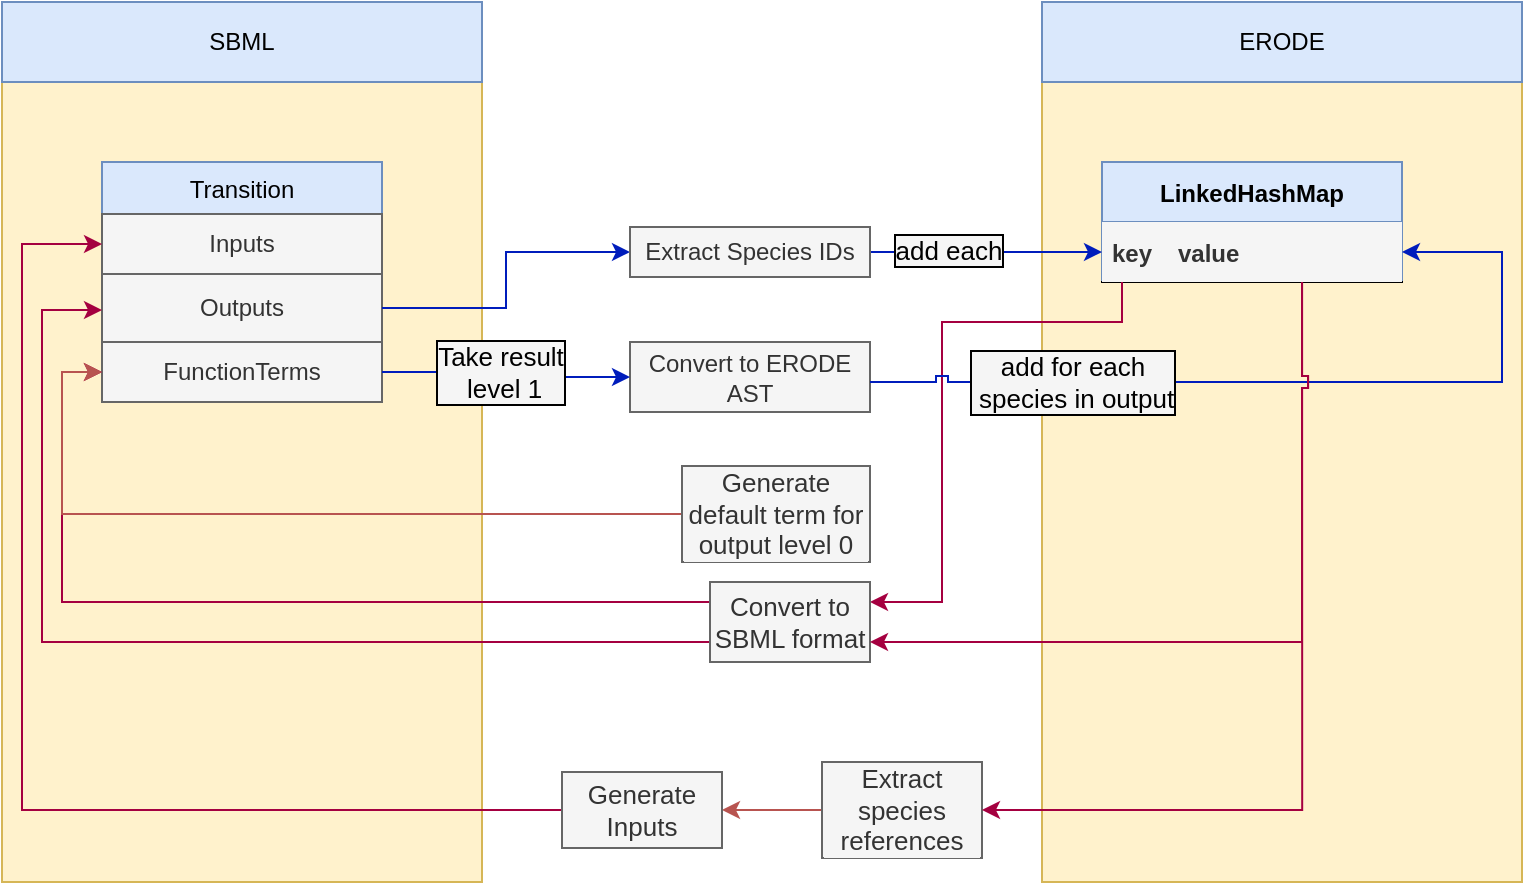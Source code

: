 <mxfile version="14.4.3" type="device"><diagram id="2Vy9mR65RWkLJqfgtcw1" name="Page-1"><mxGraphModel dx="1185" dy="685" grid="1" gridSize="10" guides="1" tooltips="1" connect="1" arrows="1" fold="1" page="1" pageScale="1" pageWidth="827" pageHeight="583" math="0" shadow="0"><root><mxCell id="0"/><mxCell id="1" parent="0"/><mxCell id="Dk2dMejV5qupkGmBQ6ot-1" value="" style="rounded=0;whiteSpace=wrap;html=1;fillColor=#fff2cc;strokeColor=#d6b656;" parent="1" vertex="1"><mxGeometry x="40" y="40" width="240" height="440" as="geometry"/></mxCell><mxCell id="Dk2dMejV5qupkGmBQ6ot-2" value="" style="rounded=0;whiteSpace=wrap;html=1;fillColor=#fff2cc;strokeColor=#d6b656;" parent="1" vertex="1"><mxGeometry x="560" y="40" width="240" height="440" as="geometry"/></mxCell><mxCell id="Dk2dMejV5qupkGmBQ6ot-3" value="SBML" style="rounded=0;whiteSpace=wrap;html=1;fillColor=#dae8fc;strokeColor=#6c8ebf;" parent="1" vertex="1"><mxGeometry x="40" y="40" width="240" height="40" as="geometry"/></mxCell><mxCell id="Dk2dMejV5qupkGmBQ6ot-4" value="ERODE" style="rounded=0;whiteSpace=wrap;html=1;fillColor=#dae8fc;strokeColor=#6c8ebf;" parent="1" vertex="1"><mxGeometry x="560" y="40" width="240" height="40" as="geometry"/></mxCell><mxCell id="Dk2dMejV5qupkGmBQ6ot-10" value="Transition" style="swimlane;fontStyle=0;childLayout=stackLayout;horizontal=1;startSize=26;fillColor=#dae8fc;horizontalStack=0;resizeParent=1;resizeParentMax=0;resizeLast=0;collapsible=1;marginBottom=0;strokeColor=#6c8ebf;" parent="1" vertex="1"><mxGeometry x="90" y="120" width="140" height="120" as="geometry"/></mxCell><mxCell id="Dk2dMejV5qupkGmBQ6ot-9" value="Inputs" style="rounded=0;whiteSpace=wrap;html=1;fillColor=#f5f5f5;strokeColor=#666666;fontColor=#333333;" parent="Dk2dMejV5qupkGmBQ6ot-10" vertex="1"><mxGeometry y="26" width="140" height="30" as="geometry"/></mxCell><mxCell id="Dk2dMejV5qupkGmBQ6ot-14" value="Outputs" style="rounded=0;whiteSpace=wrap;html=1;fillColor=#f5f5f5;strokeColor=#666666;fontColor=#333333;" parent="Dk2dMejV5qupkGmBQ6ot-10" vertex="1"><mxGeometry y="56" width="140" height="34" as="geometry"/></mxCell><mxCell id="Dk2dMejV5qupkGmBQ6ot-15" value="FunctionTerms" style="rounded=0;whiteSpace=wrap;html=1;fillColor=#f5f5f5;strokeColor=#666666;fontColor=#333333;" parent="Dk2dMejV5qupkGmBQ6ot-10" vertex="1"><mxGeometry y="90" width="140" height="30" as="geometry"/></mxCell><mxCell id="Dk2dMejV5qupkGmBQ6ot-23" value="LinkedHashMap" style="shape=table;startSize=30;container=1;collapsible=1;childLayout=tableLayout;fixedRows=1;rowLines=0;fontStyle=1;align=center;resizeLast=1;fillColor=#dae8fc;strokeColor=#6c8ebf;" parent="1" vertex="1"><mxGeometry x="590" y="120" width="150" height="60" as="geometry"/></mxCell><mxCell id="Dk2dMejV5qupkGmBQ6ot-24" value="" style="shape=partialRectangle;collapsible=0;dropTarget=0;pointerEvents=0;fillColor=none;top=0;left=0;bottom=1;right=0;points=[[0,0.5],[1,0.5]];portConstraint=eastwest;" parent="Dk2dMejV5qupkGmBQ6ot-23" vertex="1"><mxGeometry y="30" width="150" height="30" as="geometry"/></mxCell><mxCell id="Dk2dMejV5qupkGmBQ6ot-25" value="key" style="shape=partialRectangle;connectable=0;top=0;left=0;bottom=0;right=0;fontStyle=1;overflow=hidden;fillColor=#f5f5f5;strokeColor=#666666;fontColor=#333333;" parent="Dk2dMejV5qupkGmBQ6ot-24" vertex="1"><mxGeometry width="30" height="30" as="geometry"/></mxCell><mxCell id="Dk2dMejV5qupkGmBQ6ot-26" value="value" style="shape=partialRectangle;connectable=0;top=0;left=0;bottom=0;right=0;align=left;spacingLeft=6;fontStyle=1;overflow=hidden;fillColor=#f5f5f5;strokeColor=#666666;fontColor=#333333;" parent="Dk2dMejV5qupkGmBQ6ot-24" vertex="1"><mxGeometry x="30" width="120" height="30" as="geometry"/></mxCell><mxCell id="Dk2dMejV5qupkGmBQ6ot-36" style="edgeStyle=orthogonalEdgeStyle;rounded=0;orthogonalLoop=1;jettySize=auto;html=1;entryX=0;entryY=0.5;entryDx=0;entryDy=0;fillColor=#0050ef;strokeColor=#001DBC;" parent="1" source="Dk2dMejV5qupkGmBQ6ot-14" target="Dk2dMejV5qupkGmBQ6ot-37" edge="1"><mxGeometry relative="1" as="geometry"><mxPoint x="330" y="193" as="targetPoint"/></mxGeometry></mxCell><mxCell id="Dk2dMejV5qupkGmBQ6ot-38" style="edgeStyle=orthogonalEdgeStyle;rounded=0;orthogonalLoop=1;jettySize=auto;html=1;entryX=0;entryY=0.5;entryDx=0;entryDy=0;fillColor=#0050ef;strokeColor=#001DBC;" parent="1" source="Dk2dMejV5qupkGmBQ6ot-37" target="Dk2dMejV5qupkGmBQ6ot-24" edge="1"><mxGeometry relative="1" as="geometry"/></mxCell><mxCell id="Dk2dMejV5qupkGmBQ6ot-44" value="add each" style="edgeLabel;html=1;align=center;verticalAlign=middle;resizable=0;points=[];fontSize=13;labelBackgroundColor=#F5F5F5;labelBorderColor=#000000;" parent="Dk2dMejV5qupkGmBQ6ot-38" vertex="1" connectable="0"><mxGeometry x="-0.328" y="1" relative="1" as="geometry"><mxPoint as="offset"/></mxGeometry></mxCell><mxCell id="Dk2dMejV5qupkGmBQ6ot-37" value="Extract Species IDs" style="rounded=0;whiteSpace=wrap;html=1;fillColor=#f5f5f5;strokeColor=#666666;fontColor=#333333;" parent="1" vertex="1"><mxGeometry x="354" y="152.5" width="120" height="25" as="geometry"/></mxCell><mxCell id="Dk2dMejV5qupkGmBQ6ot-39" value="Convert to ERODE AST" style="rounded=0;whiteSpace=wrap;html=1;fillColor=#f5f5f5;strokeColor=#666666;fontColor=#333333;" parent="1" vertex="1"><mxGeometry x="354" y="210" width="120" height="35" as="geometry"/></mxCell><mxCell id="Dk2dMejV5qupkGmBQ6ot-40" style="edgeStyle=orthogonalEdgeStyle;rounded=0;orthogonalLoop=1;jettySize=auto;html=1;entryX=0;entryY=0.5;entryDx=0;entryDy=0;fillColor=#0050ef;strokeColor=#001DBC;" parent="1" source="Dk2dMejV5qupkGmBQ6ot-15" target="Dk2dMejV5qupkGmBQ6ot-39" edge="1"><mxGeometry relative="1" as="geometry"/></mxCell><mxCell id="Dk2dMejV5qupkGmBQ6ot-43" value="Take result&lt;br&gt;&amp;nbsp;level 1" style="edgeLabel;html=1;align=center;verticalAlign=middle;resizable=0;points=[];labelBorderColor=#000000;fontSize=13;labelBackgroundColor=#F5F5F5;" parent="Dk2dMejV5qupkGmBQ6ot-40" vertex="1" connectable="0"><mxGeometry x="-0.271" y="-1" relative="1" as="geometry"><mxPoint x="13" y="-1" as="offset"/></mxGeometry></mxCell><mxCell id="Dk2dMejV5qupkGmBQ6ot-54" style="edgeStyle=orthogonalEdgeStyle;rounded=0;jumpStyle=sharp;orthogonalLoop=1;jettySize=auto;html=1;entryX=0;entryY=0.5;entryDx=0;entryDy=0;fontSize=13;exitX=0;exitY=0.5;exitDx=0;exitDy=0;fillColor=#d80073;strokeColor=#A50040;" parent="1" source="oJAHvRtESVXdOkwVrLMt-2" target="Dk2dMejV5qupkGmBQ6ot-9" edge="1"><mxGeometry relative="1" as="geometry"><Array as="points"><mxPoint x="50" y="444"/><mxPoint x="50" y="161"/></Array><mxPoint x="390" y="350" as="sourcePoint"/></mxGeometry></mxCell><mxCell id="Dk2dMejV5qupkGmBQ6ot-56" style="edgeStyle=orthogonalEdgeStyle;rounded=0;jumpStyle=sharp;orthogonalLoop=1;jettySize=auto;html=1;entryX=0;entryY=0.5;entryDx=0;entryDy=0;fontSize=13;fillColor=#d80073;strokeColor=#A50040;exitX=0;exitY=0.25;exitDx=0;exitDy=0;" parent="1" source="oJAHvRtESVXdOkwVrLMt-3" edge="1"><mxGeometry relative="1" as="geometry"><Array as="points"><mxPoint x="394" y="360"/><mxPoint x="60" y="360"/><mxPoint x="60" y="194"/></Array><mxPoint x="394" y="323.0" as="sourcePoint"/><mxPoint x="90" y="194.0" as="targetPoint"/></mxGeometry></mxCell><mxCell id="Dk2dMejV5qupkGmBQ6ot-57" style="edgeStyle=orthogonalEdgeStyle;rounded=0;jumpStyle=sharp;orthogonalLoop=1;jettySize=auto;html=1;entryX=0;entryY=0.5;entryDx=0;entryDy=0;fontSize=13;fillColor=#d80073;strokeColor=#A50040;exitX=0;exitY=0.25;exitDx=0;exitDy=0;" parent="1" source="oJAHvRtESVXdOkwVrLMt-3" target="Dk2dMejV5qupkGmBQ6ot-15" edge="1"><mxGeometry relative="1" as="geometry"><Array as="points"><mxPoint x="70" y="340"/><mxPoint x="70" y="225"/></Array><mxPoint x="390" y="310" as="sourcePoint"/></mxGeometry></mxCell><mxCell id="Dk2dMejV5qupkGmBQ6ot-52" style="edgeStyle=orthogonalEdgeStyle;rounded=0;jumpStyle=sharp;orthogonalLoop=1;jettySize=auto;html=1;fontSize=13;fillColor=#d80073;strokeColor=#A50040;entryX=1;entryY=0.25;entryDx=0;entryDy=0;" parent="1" source="Dk2dMejV5qupkGmBQ6ot-24" target="oJAHvRtESVXdOkwVrLMt-3" edge="1"><mxGeometry relative="1" as="geometry"><Array as="points"><mxPoint x="600" y="200"/><mxPoint x="510" y="200"/><mxPoint x="510" y="340"/></Array><mxPoint x="480" y="309" as="targetPoint"/></mxGeometry></mxCell><mxCell id="oJAHvRtESVXdOkwVrLMt-7" style="edgeStyle=orthogonalEdgeStyle;rounded=0;orthogonalLoop=1;jettySize=auto;html=1;fillColor=#f8cecc;strokeColor=#b85450;" edge="1" parent="1" source="oJAHvRtESVXdOkwVrLMt-1" target="oJAHvRtESVXdOkwVrLMt-2"><mxGeometry relative="1" as="geometry"/></mxCell><mxCell id="oJAHvRtESVXdOkwVrLMt-1" value="Extract species references" style="rounded=0;whiteSpace=wrap;html=1;labelBackgroundColor=#F5F5F5;fillColor=#f5f5f5;fontSize=13;strokeColor=#666666;fontColor=#333333;" vertex="1" parent="1"><mxGeometry x="450" y="420" width="80" height="48" as="geometry"/></mxCell><mxCell id="oJAHvRtESVXdOkwVrLMt-2" value="Generate Inputs" style="rounded=0;whiteSpace=wrap;html=1;labelBackgroundColor=#F5F5F5;fillColor=#f5f5f5;fontSize=13;strokeColor=#666666;fontColor=#333333;" vertex="1" parent="1"><mxGeometry x="320" y="425" width="80" height="38" as="geometry"/></mxCell><mxCell id="oJAHvRtESVXdOkwVrLMt-3" value="Convert to SBML format" style="rounded=0;whiteSpace=wrap;html=1;labelBackgroundColor=#F5F5F5;fillColor=#f5f5f5;fontSize=13;strokeColor=#666666;fontColor=#333333;" vertex="1" parent="1"><mxGeometry x="394" y="330" width="80" height="40" as="geometry"/></mxCell><mxCell id="Dk2dMejV5qupkGmBQ6ot-41" style="edgeStyle=orthogonalEdgeStyle;rounded=0;orthogonalLoop=1;jettySize=auto;html=1;entryX=1;entryY=0.5;entryDx=0;entryDy=0;fillColor=#0050ef;strokeColor=#001DBC;jumpStyle=sharp;" parent="1" source="Dk2dMejV5qupkGmBQ6ot-39" target="Dk2dMejV5qupkGmBQ6ot-24" edge="1"><mxGeometry relative="1" as="geometry"><mxPoint x="530" y="240" as="targetPoint"/><Array as="points"><mxPoint x="790" y="230"/><mxPoint x="790" y="165"/></Array></mxGeometry></mxCell><mxCell id="Dk2dMejV5qupkGmBQ6ot-45" value="add for each&lt;br&gt; species in output" style="edgeLabel;align=center;verticalAlign=middle;resizable=0;points=[];fontSize=13;labelBackgroundColor=#F5F5F5;labelBorderColor=#000000;spacingTop=0;spacingLeft=0;html=1;spacing=2;" parent="Dk2dMejV5qupkGmBQ6ot-41" vertex="1" connectable="0"><mxGeometry x="-0.816" y="1" relative="1" as="geometry"><mxPoint x="61" y="1" as="offset"/></mxGeometry></mxCell><mxCell id="oJAHvRtESVXdOkwVrLMt-6" style="edgeStyle=orthogonalEdgeStyle;rounded=0;orthogonalLoop=1;jettySize=auto;html=1;fontSize=13;jumpStyle=sharp;fillColor=#d80073;strokeColor=#A50040;exitX=0.667;exitY=1;exitDx=0;exitDy=0;exitPerimeter=0;entryX=1;entryY=0.5;entryDx=0;entryDy=0;" edge="1" parent="1" source="Dk2dMejV5qupkGmBQ6ot-24" target="oJAHvRtESVXdOkwVrLMt-1"><mxGeometry relative="1" as="geometry"><mxPoint x="540" y="444" as="targetPoint"/><Array as="points"><mxPoint x="690" y="444"/></Array><mxPoint x="700" y="190" as="sourcePoint"/></mxGeometry></mxCell><mxCell id="Dk2dMejV5qupkGmBQ6ot-48" style="edgeStyle=orthogonalEdgeStyle;rounded=0;orthogonalLoop=1;jettySize=auto;html=1;fontSize=13;jumpStyle=sharp;fillColor=#d80073;strokeColor=#A50040;entryX=1;entryY=0.75;entryDx=0;entryDy=0;" parent="1" source="Dk2dMejV5qupkGmBQ6ot-24" target="oJAHvRtESVXdOkwVrLMt-3" edge="1"><mxGeometry relative="1" as="geometry"><mxPoint x="490" y="340" as="targetPoint"/><Array as="points"><mxPoint x="690" y="360"/></Array></mxGeometry></mxCell><mxCell id="oJAHvRtESVXdOkwVrLMt-9" style="edgeStyle=orthogonalEdgeStyle;rounded=0;orthogonalLoop=1;jettySize=auto;html=1;entryX=0;entryY=0.5;entryDx=0;entryDy=0;fillColor=#f8cecc;strokeColor=#b85450;" edge="1" parent="1" source="oJAHvRtESVXdOkwVrLMt-8" target="Dk2dMejV5qupkGmBQ6ot-15"><mxGeometry relative="1" as="geometry"/></mxCell><mxCell id="oJAHvRtESVXdOkwVrLMt-8" value="Generate default term for output level 0" style="rounded=0;whiteSpace=wrap;html=1;labelBackgroundColor=#F5F5F5;fillColor=#f5f5f5;fontSize=13;strokeColor=#666666;fontColor=#333333;" vertex="1" parent="1"><mxGeometry x="380" y="272" width="94" height="48" as="geometry"/></mxCell></root></mxGraphModel></diagram></mxfile>